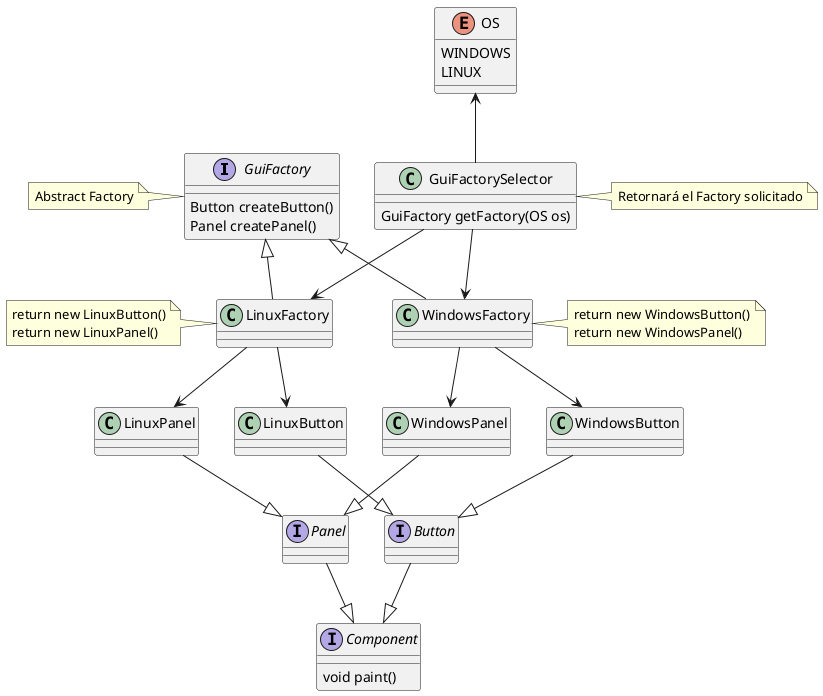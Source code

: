@startuml

interface GuiFactory {
Button createButton()
Panel createPanel()
}

GuiFactory <|-- WindowsFactory
GuiFactory <|-- LinuxFactory

enum OS {
WINDOWS
LINUX
}

class GuiFactorySelector {
GuiFactory getFactory(OS os)
}

interface Component {
void paint()
}
interface Panel
interface Button

Button -down-|> Component
Panel -down-|> Component

WindowsButton -down-|> Button
LinuxButton -down-|> Button

WindowsPanel -down-|> Panel
LinuxPanel -down-|> Panel

GuiFactorySelector --> WindowsFactory
GuiFactorySelector --> LinuxFactory
GuiFactorySelector -up-> OS

WindowsFactory -down-> WindowsPanel
WindowsFactory -down-> WindowsButton

LinuxFactory -down-> LinuxPanel
LinuxFactory -down-> LinuxButton

note "Retornará el Factory solicitado" as NoteGuiFactorySelector
GuiFactorySelector .right. NoteGuiFactorySelector

note "Abstract Factory" as NoteGuiFactory
GuiFactory .left. NoteGuiFactory

note "return new WindowsButton()\nreturn new WindowsPanel()" as NoteWindowsFactory
WindowsFactory .right. NoteWindowsFactory

note "return new LinuxButton()\nreturn new LinuxPanel()" as NoteLinuxFactory
LinuxFactory .left. NoteLinuxFactory

@enduml